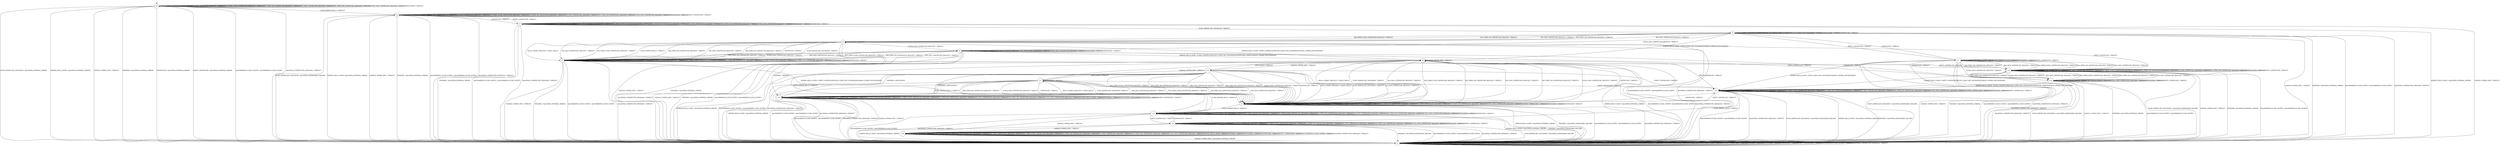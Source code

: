 digraph g {

	s0 [shape="circle" label="s0"];
	s1 [shape="circle" label="s1"];
	s2 [shape="circle" label="s2"];
	s3 [shape="circle" label="s3"];
	s4 [shape="circle" label="s4"];
	s5 [shape="circle" label="s5"];
	s6 [shape="circle" label="s6"];
	s7 [shape="circle" label="s7"];
	s8 [shape="circle" label="s8"];
	s9 [shape="circle" label="s9"];
	s10 [shape="circle" label="s10"];
	s11 [shape="circle" label="s11"];
	s12 [shape="circle" label="s12"];
	s13 [shape="circle" label="s13"];
	s14 [shape="circle" label="s14"];
	s15 [shape="circle" label="s15"];
	s16 [shape="circle" label="s16"];
	s17 [shape="circle" label="s17"];
	s18 [shape="circle" label="s18"];
	s19 [shape="circle" label="s19"];
	s0 -> s0 [label="HELLO_VERIFY_REQUEST / CLIENT_HELLO"];
	s0 -> s2 [label="ECDH_SERVER_HELLO / TIMEOUT"];
	s0 -> s1 [label="ECDH_SERVER_KEY_EXCHANGE / Alert(FATAL,INTERNAL_ERROR)"];
	s0 -> s0 [label="RSA_SIGN_CERTIFICATE_REQUEST / TIMEOUT"];
	s0 -> s0 [label="RSA_FIXED_ECDH_CERTIFICATE_REQUEST / TIMEOUT"];
	s0 -> s0 [label="RSA_FIXED_DH_CERTIFICATE_REQUEST / TIMEOUT"];
	s0 -> s0 [label="DSS_SIGN_CERTIFICATE_REQUEST / TIMEOUT"];
	s0 -> s0 [label="DSS_FIXED_DH_CERTIFICATE_REQUEST / TIMEOUT"];
	s0 -> s0 [label="ECDSA_SIGN_CERTIFICATE_REQUEST / TIMEOUT"];
	s0 -> s1 [label="SERVER_HELLO_DONE / Alert(FATAL,INTERNAL_ERROR)"];
	s0 -> s1 [label="CHANGE_CIPHER_SPEC / TIMEOUT"];
	s0 -> s1 [label="FINISHED / Alert(FATAL,INTERNAL_ERROR)"];
	s0 -> s0 [label="APPLICATION / TIMEOUT"];
	s0 -> s1 [label="CERTIFICATE / Alert(FATAL,INTERNAL_ERROR)"];
	s0 -> s1 [label="EMPTY_CERTIFICATE / Alert(FATAL,INTERNAL_ERROR)"];
	s0 -> s1 [label="Alert(WARNING,CLOSE_NOTIFY) / Alert(WARNING,CLOSE_NOTIFY)"];
	s0 -> s1 [label="Alert(FATAL,UNEXPECTED_MESSAGE) / TIMEOUT"];
	s1 -> s1 [label="HELLO_VERIFY_REQUEST / TIMEOUT"];
	s1 -> s1 [label="ECDH_SERVER_HELLO / TIMEOUT"];
	s1 -> s1 [label="ECDH_SERVER_KEY_EXCHANGE / TIMEOUT"];
	s1 -> s1 [label="RSA_SIGN_CERTIFICATE_REQUEST / TIMEOUT"];
	s1 -> s1 [label="RSA_FIXED_ECDH_CERTIFICATE_REQUEST / TIMEOUT"];
	s1 -> s1 [label="RSA_FIXED_DH_CERTIFICATE_REQUEST / TIMEOUT"];
	s1 -> s1 [label="DSS_SIGN_CERTIFICATE_REQUEST / TIMEOUT"];
	s1 -> s1 [label="DSS_FIXED_DH_CERTIFICATE_REQUEST / TIMEOUT"];
	s1 -> s1 [label="ECDSA_SIGN_CERTIFICATE_REQUEST / TIMEOUT"];
	s1 -> s1 [label="SERVER_HELLO_DONE / TIMEOUT"];
	s1 -> s1 [label="CHANGE_CIPHER_SPEC / TIMEOUT"];
	s1 -> s1 [label="FINISHED / TIMEOUT"];
	s1 -> s1 [label="APPLICATION / TIMEOUT"];
	s1 -> s1 [label="CERTIFICATE / TIMEOUT"];
	s1 -> s1 [label="EMPTY_CERTIFICATE / TIMEOUT"];
	s1 -> s1 [label="Alert(WARNING,CLOSE_NOTIFY) / TIMEOUT"];
	s1 -> s1 [label="Alert(FATAL,UNEXPECTED_MESSAGE) / TIMEOUT"];
	s2 -> s2 [label="HELLO_VERIFY_REQUEST / CLIENT_HELLO"];
	s2 -> s2 [label="ECDH_SERVER_HELLO / TIMEOUT"];
	s2 -> s1 [label="ECDH_SERVER_KEY_EXCHANGE / Alert(FATAL,HANDSHAKE_FAILURE)"];
	s2 -> s2 [label="RSA_SIGN_CERTIFICATE_REQUEST / TIMEOUT"];
	s2 -> s2 [label="RSA_FIXED_ECDH_CERTIFICATE_REQUEST / TIMEOUT"];
	s2 -> s2 [label="RSA_FIXED_DH_CERTIFICATE_REQUEST / TIMEOUT"];
	s2 -> s2 [label="DSS_SIGN_CERTIFICATE_REQUEST / TIMEOUT"];
	s2 -> s2 [label="DSS_FIXED_DH_CERTIFICATE_REQUEST / TIMEOUT"];
	s2 -> s2 [label="ECDSA_SIGN_CERTIFICATE_REQUEST / TIMEOUT"];
	s2 -> s1 [label="SERVER_HELLO_DONE / Alert(FATAL,INTERNAL_ERROR)"];
	s2 -> s1 [label="CHANGE_CIPHER_SPEC / TIMEOUT"];
	s2 -> s1 [label="FINISHED / Alert(FATAL,INTERNAL_ERROR)"];
	s2 -> s2 [label="APPLICATION / TIMEOUT"];
	s2 -> s3 [label="CERTIFICATE / TIMEOUT"];
	s2 -> s2 [label="EMPTY_CERTIFICATE / TIMEOUT"];
	s2 -> s1 [label="Alert(WARNING,CLOSE_NOTIFY) / Alert(WARNING,CLOSE_NOTIFY)"];
	s2 -> s1 [label="Alert(FATAL,UNEXPECTED_MESSAGE) / TIMEOUT"];
	s3 -> s3 [label="HELLO_VERIFY_REQUEST / CLIENT_HELLO"];
	s3 -> s3 [label="ECDH_SERVER_HELLO / TIMEOUT"];
	s3 -> s4 [label="ECDH_SERVER_KEY_EXCHANGE / TIMEOUT"];
	s3 -> s3 [label="RSA_SIGN_CERTIFICATE_REQUEST / TIMEOUT"];
	s3 -> s3 [label="RSA_FIXED_ECDH_CERTIFICATE_REQUEST / TIMEOUT"];
	s3 -> s3 [label="RSA_FIXED_DH_CERTIFICATE_REQUEST / TIMEOUT"];
	s3 -> s3 [label="DSS_SIGN_CERTIFICATE_REQUEST / TIMEOUT"];
	s3 -> s3 [label="DSS_FIXED_DH_CERTIFICATE_REQUEST / TIMEOUT"];
	s3 -> s3 [label="ECDSA_SIGN_CERTIFICATE_REQUEST / TIMEOUT"];
	s3 -> s1 [label="SERVER_HELLO_DONE / Alert(FATAL,INTERNAL_ERROR)"];
	s3 -> s1 [label="CHANGE_CIPHER_SPEC / TIMEOUT"];
	s3 -> s1 [label="FINISHED / Alert(FATAL,INTERNAL_ERROR)"];
	s3 -> s3 [label="APPLICATION / TIMEOUT"];
	s3 -> s3 [label="CERTIFICATE / TIMEOUT"];
	s3 -> s2 [label="EMPTY_CERTIFICATE / TIMEOUT"];
	s3 -> s1 [label="Alert(WARNING,CLOSE_NOTIFY) / Alert(WARNING,CLOSE_NOTIFY)"];
	s3 -> s1 [label="Alert(FATAL,UNEXPECTED_MESSAGE) / TIMEOUT"];
	s4 -> s4 [label="HELLO_VERIFY_REQUEST / CLIENT_HELLO"];
	s4 -> s4 [label="ECDH_SERVER_HELLO / TIMEOUT"];
	s4 -> s4 [label="ECDH_SERVER_KEY_EXCHANGE / TIMEOUT"];
	s4 -> s5 [label="RSA_SIGN_CERTIFICATE_REQUEST / TIMEOUT"];
	s4 -> s5 [label="RSA_FIXED_ECDH_CERTIFICATE_REQUEST / TIMEOUT"];
	s4 -> s5 [label="RSA_FIXED_DH_CERTIFICATE_REQUEST / TIMEOUT"];
	s4 -> s5 [label="DSS_SIGN_CERTIFICATE_REQUEST / TIMEOUT"];
	s4 -> s5 [label="DSS_FIXED_DH_CERTIFICATE_REQUEST / TIMEOUT"];
	s4 -> s6 [label="ECDSA_SIGN_CERTIFICATE_REQUEST / TIMEOUT"];
	s4 -> s9 [label="SERVER_HELLO_DONE / ECDH_CLIENT_KEY_EXCHANGE|CHANGE_CIPHER_SPEC|FINISHED"];
	s4 -> s1 [label="CHANGE_CIPHER_SPEC / TIMEOUT"];
	s4 -> s1 [label="FINISHED / Alert(FATAL,INTERNAL_ERROR)"];
	s4 -> s4 [label="APPLICATION / TIMEOUT"];
	s4 -> s4 [label="CERTIFICATE / TIMEOUT"];
	s4 -> s17 [label="EMPTY_CERTIFICATE / TIMEOUT"];
	s4 -> s1 [label="Alert(WARNING,CLOSE_NOTIFY) / Alert(WARNING,CLOSE_NOTIFY)"];
	s4 -> s1 [label="Alert(FATAL,UNEXPECTED_MESSAGE) / TIMEOUT"];
	s5 -> s7 [label="HELLO_VERIFY_REQUEST / CLIENT_HELLO"];
	s5 -> s7 [label="ECDH_SERVER_HELLO / TIMEOUT"];
	s5 -> s7 [label="ECDH_SERVER_KEY_EXCHANGE / TIMEOUT"];
	s5 -> s7 [label="RSA_SIGN_CERTIFICATE_REQUEST / TIMEOUT"];
	s5 -> s7 [label="RSA_FIXED_ECDH_CERTIFICATE_REQUEST / TIMEOUT"];
	s5 -> s7 [label="RSA_FIXED_DH_CERTIFICATE_REQUEST / TIMEOUT"];
	s5 -> s7 [label="DSS_SIGN_CERTIFICATE_REQUEST / TIMEOUT"];
	s5 -> s7 [label="DSS_FIXED_DH_CERTIFICATE_REQUEST / TIMEOUT"];
	s5 -> s6 [label="ECDSA_SIGN_CERTIFICATE_REQUEST / TIMEOUT"];
	s5 -> s9 [label="SERVER_HELLO_DONE / EMPTY_CERTIFICATE|ECDH_CLIENT_KEY_EXCHANGE|CHANGE_CIPHER_SPEC|FINISHED"];
	s5 -> s1 [label="CHANGE_CIPHER_SPEC / TIMEOUT"];
	s5 -> s1 [label="FINISHED / Alert(FATAL,INTERNAL_ERROR)"];
	s5 -> s5 [label="APPLICATION / TIMEOUT"];
	s5 -> s7 [label="CERTIFICATE / TIMEOUT"];
	s5 -> s15 [label="EMPTY_CERTIFICATE / TIMEOUT"];
	s5 -> s1 [label="Alert(WARNING,CLOSE_NOTIFY) / Alert(WARNING,CLOSE_NOTIFY)"];
	s5 -> s1 [label="Alert(FATAL,UNEXPECTED_MESSAGE) / TIMEOUT"];
	s6 -> s6 [label="HELLO_VERIFY_REQUEST / CLIENT_HELLO"];
	s6 -> s6 [label="ECDH_SERVER_HELLO / TIMEOUT"];
	s6 -> s6 [label="ECDH_SERVER_KEY_EXCHANGE / TIMEOUT"];
	s6 -> s7 [label="RSA_SIGN_CERTIFICATE_REQUEST / TIMEOUT"];
	s6 -> s7 [label="RSA_FIXED_ECDH_CERTIFICATE_REQUEST / TIMEOUT"];
	s6 -> s7 [label="RSA_FIXED_DH_CERTIFICATE_REQUEST / TIMEOUT"];
	s6 -> s7 [label="DSS_SIGN_CERTIFICATE_REQUEST / TIMEOUT"];
	s6 -> s7 [label="DSS_FIXED_DH_CERTIFICATE_REQUEST / TIMEOUT"];
	s6 -> s6 [label="ECDSA_SIGN_CERTIFICATE_REQUEST / TIMEOUT"];
	s6 -> s9 [label="SERVER_HELLO_DONE / ECDSA_CERTIFICATE|ECDH_CLIENT_KEY_EXCHANGE|CERTIFICATE_VERIFY|CHANGE_CIPHER_SPEC|FINISHED"];
	s6 -> s1 [label="CHANGE_CIPHER_SPEC / TIMEOUT"];
	s6 -> s1 [label="FINISHED / Alert(FATAL,INTERNAL_ERROR)"];
	s6 -> s6 [label="APPLICATION / TIMEOUT"];
	s6 -> s6 [label="CERTIFICATE / TIMEOUT"];
	s6 -> s16 [label="EMPTY_CERTIFICATE / TIMEOUT"];
	s6 -> s1 [label="Alert(WARNING,CLOSE_NOTIFY) / Alert(WARNING,CLOSE_NOTIFY)"];
	s6 -> s1 [label="Alert(FATAL,UNEXPECTED_MESSAGE) / TIMEOUT"];
	s7 -> s7 [label="HELLO_VERIFY_REQUEST / CLIENT_HELLO"];
	s7 -> s7 [label="ECDH_SERVER_HELLO / TIMEOUT"];
	s7 -> s7 [label="ECDH_SERVER_KEY_EXCHANGE / TIMEOUT"];
	s7 -> s7 [label="RSA_SIGN_CERTIFICATE_REQUEST / TIMEOUT"];
	s7 -> s7 [label="RSA_FIXED_ECDH_CERTIFICATE_REQUEST / TIMEOUT"];
	s7 -> s7 [label="RSA_FIXED_DH_CERTIFICATE_REQUEST / TIMEOUT"];
	s7 -> s7 [label="DSS_SIGN_CERTIFICATE_REQUEST / TIMEOUT"];
	s7 -> s7 [label="DSS_FIXED_DH_CERTIFICATE_REQUEST / TIMEOUT"];
	s7 -> s6 [label="ECDSA_SIGN_CERTIFICATE_REQUEST / TIMEOUT"];
	s7 -> s8 [label="SERVER_HELLO_DONE / EMPTY_CERTIFICATE|ECDH_CLIENT_KEY_EXCHANGE|CHANGE_CIPHER_SPEC|FINISHED"];
	s7 -> s1 [label="CHANGE_CIPHER_SPEC / TIMEOUT"];
	s7 -> s1 [label="FINISHED / Alert(FATAL,INTERNAL_ERROR)"];
	s7 -> s7 [label="APPLICATION / TIMEOUT"];
	s7 -> s7 [label="CERTIFICATE / TIMEOUT"];
	s7 -> s15 [label="EMPTY_CERTIFICATE / TIMEOUT"];
	s7 -> s1 [label="Alert(WARNING,CLOSE_NOTIFY) / Alert(WARNING,CLOSE_NOTIFY)"];
	s7 -> s1 [label="Alert(FATAL,UNEXPECTED_MESSAGE) / TIMEOUT"];
	s8 -> s8 [label="HELLO_VERIFY_REQUEST / CLIENT_HELLO"];
	s8 -> s13 [label="ECDH_SERVER_HELLO / TIMEOUT"];
	s8 -> s8 [label="ECDH_SERVER_KEY_EXCHANGE / TIMEOUT"];
	s8 -> s8 [label="RSA_SIGN_CERTIFICATE_REQUEST / TIMEOUT"];
	s8 -> s8 [label="RSA_FIXED_ECDH_CERTIFICATE_REQUEST / TIMEOUT"];
	s8 -> s8 [label="RSA_FIXED_DH_CERTIFICATE_REQUEST / TIMEOUT"];
	s8 -> s8 [label="DSS_SIGN_CERTIFICATE_REQUEST / TIMEOUT"];
	s8 -> s8 [label="DSS_FIXED_DH_CERTIFICATE_REQUEST / TIMEOUT"];
	s8 -> s8 [label="ECDSA_SIGN_CERTIFICATE_REQUEST / TIMEOUT"];
	s8 -> s1 [label="SERVER_HELLO_DONE / Alert(FATAL,INTERNAL_ERROR)"];
	s8 -> s8 [label="CHANGE_CIPHER_SPEC / TIMEOUT"];
	s8 -> s1 [label="FINISHED / Alert(FATAL,HANDSHAKE_FAILURE)"];
	s8 -> s8 [label="APPLICATION / TIMEOUT"];
	s8 -> s8 [label="CERTIFICATE / TIMEOUT"];
	s8 -> s12 [label="EMPTY_CERTIFICATE / TIMEOUT"];
	s8 -> s1 [label="Alert(WARNING,CLOSE_NOTIFY) / Alert(WARNING,CLOSE_NOTIFY)"];
	s8 -> s1 [label="Alert(FATAL,UNEXPECTED_MESSAGE) / TIMEOUT"];
	s9 -> s8 [label="HELLO_VERIFY_REQUEST / CLIENT_HELLO"];
	s9 -> s13 [label="ECDH_SERVER_HELLO / TIMEOUT"];
	s9 -> s8 [label="ECDH_SERVER_KEY_EXCHANGE / TIMEOUT"];
	s9 -> s8 [label="RSA_SIGN_CERTIFICATE_REQUEST / TIMEOUT"];
	s9 -> s8 [label="RSA_FIXED_ECDH_CERTIFICATE_REQUEST / TIMEOUT"];
	s9 -> s8 [label="RSA_FIXED_DH_CERTIFICATE_REQUEST / TIMEOUT"];
	s9 -> s8 [label="DSS_SIGN_CERTIFICATE_REQUEST / TIMEOUT"];
	s9 -> s8 [label="DSS_FIXED_DH_CERTIFICATE_REQUEST / TIMEOUT"];
	s9 -> s8 [label="ECDSA_SIGN_CERTIFICATE_REQUEST / TIMEOUT"];
	s9 -> s1 [label="SERVER_HELLO_DONE / Alert(FATAL,INTERNAL_ERROR)"];
	s9 -> s9 [label="CHANGE_CIPHER_SPEC / TIMEOUT"];
	s9 -> s19 [label="FINISHED / TIMEOUT"];
	s9 -> s10 [label="APPLICATION / TIMEOUT"];
	s9 -> s8 [label="CERTIFICATE / TIMEOUT"];
	s9 -> s12 [label="EMPTY_CERTIFICATE / TIMEOUT"];
	s9 -> s1 [label="Alert(WARNING,CLOSE_NOTIFY) / Alert(WARNING,CLOSE_NOTIFY)"];
	s9 -> s1 [label="Alert(FATAL,UNEXPECTED_MESSAGE) / TIMEOUT"];
	s10 -> s8 [label="HELLO_VERIFY_REQUEST / CLIENT_HELLO"];
	s10 -> s13 [label="ECDH_SERVER_HELLO / TIMEOUT"];
	s10 -> s8 [label="ECDH_SERVER_KEY_EXCHANGE / TIMEOUT"];
	s10 -> s8 [label="RSA_SIGN_CERTIFICATE_REQUEST / TIMEOUT"];
	s10 -> s8 [label="RSA_FIXED_ECDH_CERTIFICATE_REQUEST / TIMEOUT"];
	s10 -> s8 [label="RSA_FIXED_DH_CERTIFICATE_REQUEST / TIMEOUT"];
	s10 -> s8 [label="DSS_SIGN_CERTIFICATE_REQUEST / TIMEOUT"];
	s10 -> s8 [label="DSS_FIXED_DH_CERTIFICATE_REQUEST / TIMEOUT"];
	s10 -> s8 [label="ECDSA_SIGN_CERTIFICATE_REQUEST / TIMEOUT"];
	s10 -> s1 [label="SERVER_HELLO_DONE / Alert(FATAL,INTERNAL_ERROR)"];
	s10 -> s9 [label="CHANGE_CIPHER_SPEC / TIMEOUT"];
	s10 -> s19 [label="FINISHED / APPLICATION"];
	s10 -> s11 [label="APPLICATION / TIMEOUT"];
	s10 -> s8 [label="CERTIFICATE / TIMEOUT"];
	s10 -> s12 [label="EMPTY_CERTIFICATE / TIMEOUT"];
	s10 -> s1 [label="Alert(WARNING,CLOSE_NOTIFY) / Alert(WARNING,CLOSE_NOTIFY)"];
	s10 -> s1 [label="Alert(FATAL,UNEXPECTED_MESSAGE) / TIMEOUT"];
	s11 -> s8 [label="HELLO_VERIFY_REQUEST / CLIENT_HELLO"];
	s11 -> s13 [label="ECDH_SERVER_HELLO / TIMEOUT"];
	s11 -> s8 [label="ECDH_SERVER_KEY_EXCHANGE / TIMEOUT"];
	s11 -> s8 [label="RSA_SIGN_CERTIFICATE_REQUEST / TIMEOUT"];
	s11 -> s8 [label="RSA_FIXED_ECDH_CERTIFICATE_REQUEST / TIMEOUT"];
	s11 -> s8 [label="RSA_FIXED_DH_CERTIFICATE_REQUEST / TIMEOUT"];
	s11 -> s8 [label="DSS_SIGN_CERTIFICATE_REQUEST / TIMEOUT"];
	s11 -> s8 [label="DSS_FIXED_DH_CERTIFICATE_REQUEST / TIMEOUT"];
	s11 -> s8 [label="ECDSA_SIGN_CERTIFICATE_REQUEST / TIMEOUT"];
	s11 -> s1 [label="SERVER_HELLO_DONE / Alert(FATAL,INTERNAL_ERROR)"];
	s11 -> s9 [label="CHANGE_CIPHER_SPEC / TIMEOUT"];
	s11 -> s19 [label="FINISHED / APPLICATION+"];
	s11 -> s11 [label="APPLICATION / TIMEOUT"];
	s11 -> s8 [label="CERTIFICATE / TIMEOUT"];
	s11 -> s12 [label="EMPTY_CERTIFICATE / TIMEOUT"];
	s11 -> s1 [label="Alert(WARNING,CLOSE_NOTIFY) / Alert(WARNING,CLOSE_NOTIFY)"];
	s11 -> s1 [label="Alert(FATAL,UNEXPECTED_MESSAGE) / TIMEOUT"];
	s12 -> s12 [label="HELLO_VERIFY_REQUEST / CLIENT_HELLO"];
	s12 -> s18 [label="ECDH_SERVER_HELLO / TIMEOUT"];
	s12 -> s1 [label="ECDH_SERVER_KEY_EXCHANGE / Alert(FATAL,HANDSHAKE_FAILURE)"];
	s12 -> s12 [label="RSA_SIGN_CERTIFICATE_REQUEST / TIMEOUT"];
	s12 -> s12 [label="RSA_FIXED_ECDH_CERTIFICATE_REQUEST / TIMEOUT"];
	s12 -> s12 [label="RSA_FIXED_DH_CERTIFICATE_REQUEST / TIMEOUT"];
	s12 -> s12 [label="DSS_SIGN_CERTIFICATE_REQUEST / TIMEOUT"];
	s12 -> s12 [label="DSS_FIXED_DH_CERTIFICATE_REQUEST / TIMEOUT"];
	s12 -> s12 [label="ECDSA_SIGN_CERTIFICATE_REQUEST / TIMEOUT"];
	s12 -> s1 [label="SERVER_HELLO_DONE / Alert(FATAL,INTERNAL_ERROR)"];
	s12 -> s12 [label="CHANGE_CIPHER_SPEC / TIMEOUT"];
	s12 -> s1 [label="FINISHED / Alert(FATAL,HANDSHAKE_FAILURE)"];
	s12 -> s12 [label="APPLICATION / TIMEOUT"];
	s12 -> s8 [label="CERTIFICATE / TIMEOUT"];
	s12 -> s12 [label="EMPTY_CERTIFICATE / TIMEOUT"];
	s12 -> s1 [label="Alert(WARNING,CLOSE_NOTIFY) / Alert(WARNING,CLOSE_NOTIFY)"];
	s12 -> s1 [label="Alert(FATAL,UNEXPECTED_MESSAGE) / TIMEOUT"];
	s13 -> s13 [label="HELLO_VERIFY_REQUEST / CLIENT_HELLO"];
	s13 -> s13 [label="ECDH_SERVER_HELLO / TIMEOUT"];
	s13 -> s13 [label="ECDH_SERVER_KEY_EXCHANGE / TIMEOUT"];
	s13 -> s13 [label="RSA_SIGN_CERTIFICATE_REQUEST / TIMEOUT"];
	s13 -> s13 [label="RSA_FIXED_ECDH_CERTIFICATE_REQUEST / TIMEOUT"];
	s13 -> s13 [label="RSA_FIXED_DH_CERTIFICATE_REQUEST / TIMEOUT"];
	s13 -> s13 [label="DSS_SIGN_CERTIFICATE_REQUEST / TIMEOUT"];
	s13 -> s13 [label="DSS_FIXED_DH_CERTIFICATE_REQUEST / TIMEOUT"];
	s13 -> s13 [label="ECDSA_SIGN_CERTIFICATE_REQUEST / TIMEOUT"];
	s13 -> s1 [label="SERVER_HELLO_DONE / Alert(FATAL,INTERNAL_ERROR)"];
	s13 -> s14 [label="CHANGE_CIPHER_SPEC / TIMEOUT"];
	s13 -> s1 [label="FINISHED / Alert(FATAL,HANDSHAKE_FAILURE)"];
	s13 -> s13 [label="APPLICATION / TIMEOUT"];
	s13 -> s13 [label="CERTIFICATE / TIMEOUT"];
	s13 -> s18 [label="EMPTY_CERTIFICATE / TIMEOUT"];
	s13 -> s1 [label="Alert(WARNING,CLOSE_NOTIFY) / Alert(WARNING,CLOSE_NOTIFY)"];
	s13 -> s1 [label="Alert(FATAL,UNEXPECTED_MESSAGE) / TIMEOUT"];
	s14 -> s14 [label="HELLO_VERIFY_REQUEST / TIMEOUT"];
	s14 -> s14 [label="ECDH_SERVER_HELLO / TIMEOUT"];
	s14 -> s14 [label="ECDH_SERVER_KEY_EXCHANGE / TIMEOUT"];
	s14 -> s14 [label="RSA_SIGN_CERTIFICATE_REQUEST / TIMEOUT"];
	s14 -> s14 [label="RSA_FIXED_ECDH_CERTIFICATE_REQUEST / TIMEOUT"];
	s14 -> s14 [label="RSA_FIXED_DH_CERTIFICATE_REQUEST / TIMEOUT"];
	s14 -> s14 [label="DSS_SIGN_CERTIFICATE_REQUEST / TIMEOUT"];
	s14 -> s14 [label="DSS_FIXED_DH_CERTIFICATE_REQUEST / TIMEOUT"];
	s14 -> s14 [label="ECDSA_SIGN_CERTIFICATE_REQUEST / TIMEOUT"];
	s14 -> s14 [label="SERVER_HELLO_DONE / TIMEOUT"];
	s14 -> s1 [label="CHANGE_CIPHER_SPEC / Alert(FATAL,INTERNAL_ERROR)"];
	s14 -> s14 [label="FINISHED / TIMEOUT"];
	s14 -> s14 [label="APPLICATION / TIMEOUT"];
	s14 -> s14 [label="CERTIFICATE / TIMEOUT"];
	s14 -> s14 [label="EMPTY_CERTIFICATE / TIMEOUT"];
	s14 -> s14 [label="Alert(WARNING,CLOSE_NOTIFY) / TIMEOUT"];
	s14 -> s14 [label="Alert(FATAL,UNEXPECTED_MESSAGE) / TIMEOUT"];
	s15 -> s15 [label="HELLO_VERIFY_REQUEST / CLIENT_HELLO"];
	s15 -> s15 [label="ECDH_SERVER_HELLO / TIMEOUT"];
	s15 -> s1 [label="ECDH_SERVER_KEY_EXCHANGE / Alert(FATAL,HANDSHAKE_FAILURE)"];
	s15 -> s15 [label="RSA_SIGN_CERTIFICATE_REQUEST / TIMEOUT"];
	s15 -> s15 [label="RSA_FIXED_ECDH_CERTIFICATE_REQUEST / TIMEOUT"];
	s15 -> s15 [label="RSA_FIXED_DH_CERTIFICATE_REQUEST / TIMEOUT"];
	s15 -> s15 [label="DSS_SIGN_CERTIFICATE_REQUEST / TIMEOUT"];
	s15 -> s15 [label="DSS_FIXED_DH_CERTIFICATE_REQUEST / TIMEOUT"];
	s15 -> s16 [label="ECDSA_SIGN_CERTIFICATE_REQUEST / TIMEOUT"];
	s15 -> s12 [label="SERVER_HELLO_DONE / EMPTY_CERTIFICATE|ECDH_CLIENT_KEY_EXCHANGE|CHANGE_CIPHER_SPEC|FINISHED"];
	s15 -> s1 [label="CHANGE_CIPHER_SPEC / TIMEOUT"];
	s15 -> s1 [label="FINISHED / Alert(FATAL,INTERNAL_ERROR)"];
	s15 -> s15 [label="APPLICATION / TIMEOUT"];
	s15 -> s7 [label="CERTIFICATE / TIMEOUT"];
	s15 -> s15 [label="EMPTY_CERTIFICATE / TIMEOUT"];
	s15 -> s1 [label="Alert(WARNING,CLOSE_NOTIFY) / Alert(WARNING,CLOSE_NOTIFY)"];
	s15 -> s1 [label="Alert(FATAL,UNEXPECTED_MESSAGE) / TIMEOUT"];
	s16 -> s16 [label="HELLO_VERIFY_REQUEST / CLIENT_HELLO"];
	s16 -> s16 [label="ECDH_SERVER_HELLO / TIMEOUT"];
	s16 -> s1 [label="ECDH_SERVER_KEY_EXCHANGE / Alert(FATAL,HANDSHAKE_FAILURE)"];
	s16 -> s15 [label="RSA_SIGN_CERTIFICATE_REQUEST / TIMEOUT"];
	s16 -> s15 [label="RSA_FIXED_ECDH_CERTIFICATE_REQUEST / TIMEOUT"];
	s16 -> s15 [label="RSA_FIXED_DH_CERTIFICATE_REQUEST / TIMEOUT"];
	s16 -> s15 [label="DSS_SIGN_CERTIFICATE_REQUEST / TIMEOUT"];
	s16 -> s15 [label="DSS_FIXED_DH_CERTIFICATE_REQUEST / TIMEOUT"];
	s16 -> s16 [label="ECDSA_SIGN_CERTIFICATE_REQUEST / TIMEOUT"];
	s16 -> s12 [label="SERVER_HELLO_DONE / ECDSA_CERTIFICATE|ECDH_CLIENT_KEY_EXCHANGE|CERTIFICATE_VERIFY|CHANGE_CIPHER_SPEC|FINISHED"];
	s16 -> s1 [label="CHANGE_CIPHER_SPEC / TIMEOUT"];
	s16 -> s1 [label="FINISHED / Alert(FATAL,INTERNAL_ERROR)"];
	s16 -> s16 [label="APPLICATION / TIMEOUT"];
	s16 -> s6 [label="CERTIFICATE / TIMEOUT"];
	s16 -> s16 [label="EMPTY_CERTIFICATE / TIMEOUT"];
	s16 -> s1 [label="Alert(WARNING,CLOSE_NOTIFY) / Alert(WARNING,CLOSE_NOTIFY)"];
	s16 -> s1 [label="Alert(FATAL,UNEXPECTED_MESSAGE) / TIMEOUT"];
	s17 -> s17 [label="HELLO_VERIFY_REQUEST / CLIENT_HELLO"];
	s17 -> s17 [label="ECDH_SERVER_HELLO / TIMEOUT"];
	s17 -> s1 [label="ECDH_SERVER_KEY_EXCHANGE / Alert(FATAL,HANDSHAKE_FAILURE)"];
	s17 -> s15 [label="RSA_SIGN_CERTIFICATE_REQUEST / TIMEOUT"];
	s17 -> s15 [label="RSA_FIXED_ECDH_CERTIFICATE_REQUEST / TIMEOUT"];
	s17 -> s15 [label="RSA_FIXED_DH_CERTIFICATE_REQUEST / TIMEOUT"];
	s17 -> s15 [label="DSS_SIGN_CERTIFICATE_REQUEST / TIMEOUT"];
	s17 -> s15 [label="DSS_FIXED_DH_CERTIFICATE_REQUEST / TIMEOUT"];
	s17 -> s16 [label="ECDSA_SIGN_CERTIFICATE_REQUEST / TIMEOUT"];
	s17 -> s12 [label="SERVER_HELLO_DONE / ECDH_CLIENT_KEY_EXCHANGE|CHANGE_CIPHER_SPEC|FINISHED"];
	s17 -> s1 [label="CHANGE_CIPHER_SPEC / TIMEOUT"];
	s17 -> s1 [label="FINISHED / Alert(FATAL,INTERNAL_ERROR)"];
	s17 -> s17 [label="APPLICATION / TIMEOUT"];
	s17 -> s4 [label="CERTIFICATE / TIMEOUT"];
	s17 -> s17 [label="EMPTY_CERTIFICATE / TIMEOUT"];
	s17 -> s1 [label="Alert(WARNING,CLOSE_NOTIFY) / Alert(WARNING,CLOSE_NOTIFY)"];
	s17 -> s1 [label="Alert(FATAL,UNEXPECTED_MESSAGE) / TIMEOUT"];
	s18 -> s18 [label="HELLO_VERIFY_REQUEST / CLIENT_HELLO"];
	s18 -> s18 [label="ECDH_SERVER_HELLO / TIMEOUT"];
	s18 -> s1 [label="ECDH_SERVER_KEY_EXCHANGE / Alert(FATAL,HANDSHAKE_FAILURE)"];
	s18 -> s18 [label="RSA_SIGN_CERTIFICATE_REQUEST / TIMEOUT"];
	s18 -> s18 [label="RSA_FIXED_ECDH_CERTIFICATE_REQUEST / TIMEOUT"];
	s18 -> s18 [label="RSA_FIXED_DH_CERTIFICATE_REQUEST / TIMEOUT"];
	s18 -> s18 [label="DSS_SIGN_CERTIFICATE_REQUEST / TIMEOUT"];
	s18 -> s18 [label="DSS_FIXED_DH_CERTIFICATE_REQUEST / TIMEOUT"];
	s18 -> s18 [label="ECDSA_SIGN_CERTIFICATE_REQUEST / TIMEOUT"];
	s18 -> s1 [label="SERVER_HELLO_DONE / Alert(FATAL,INTERNAL_ERROR)"];
	s18 -> s14 [label="CHANGE_CIPHER_SPEC / TIMEOUT"];
	s18 -> s1 [label="FINISHED / Alert(FATAL,HANDSHAKE_FAILURE)"];
	s18 -> s18 [label="APPLICATION / TIMEOUT"];
	s18 -> s13 [label="CERTIFICATE / TIMEOUT"];
	s18 -> s18 [label="EMPTY_CERTIFICATE / TIMEOUT"];
	s18 -> s1 [label="Alert(WARNING,CLOSE_NOTIFY) / Alert(WARNING,CLOSE_NOTIFY)"];
	s18 -> s1 [label="Alert(FATAL,UNEXPECTED_MESSAGE) / TIMEOUT"];
	s19 -> s19 [label="HELLO_VERIFY_REQUEST / TIMEOUT"];
	s19 -> s19 [label="ECDH_SERVER_HELLO / TIMEOUT"];
	s19 -> s19 [label="ECDH_SERVER_KEY_EXCHANGE / TIMEOUT"];
	s19 -> s19 [label="RSA_SIGN_CERTIFICATE_REQUEST / TIMEOUT"];
	s19 -> s19 [label="RSA_FIXED_ECDH_CERTIFICATE_REQUEST / TIMEOUT"];
	s19 -> s19 [label="RSA_FIXED_DH_CERTIFICATE_REQUEST / TIMEOUT"];
	s19 -> s19 [label="DSS_SIGN_CERTIFICATE_REQUEST / TIMEOUT"];
	s19 -> s19 [label="DSS_FIXED_DH_CERTIFICATE_REQUEST / TIMEOUT"];
	s19 -> s19 [label="ECDSA_SIGN_CERTIFICATE_REQUEST / TIMEOUT"];
	s19 -> s19 [label="SERVER_HELLO_DONE / TIMEOUT"];
	s19 -> s1 [label="CHANGE_CIPHER_SPEC / TIMEOUT"];
	s19 -> s19 [label="FINISHED / TIMEOUT"];
	s19 -> s19 [label="APPLICATION / APPLICATION"];
	s19 -> s19 [label="CERTIFICATE / TIMEOUT"];
	s19 -> s19 [label="EMPTY_CERTIFICATE / TIMEOUT"];
	s19 -> s1 [label="Alert(WARNING,CLOSE_NOTIFY) / Alert(WARNING,CLOSE_NOTIFY)"];
	s19 -> s1 [label="Alert(FATAL,UNEXPECTED_MESSAGE) / TIMEOUT"];

__start0 [label="" shape="none" width="0" height="0"];
__start0 -> s0;

}
